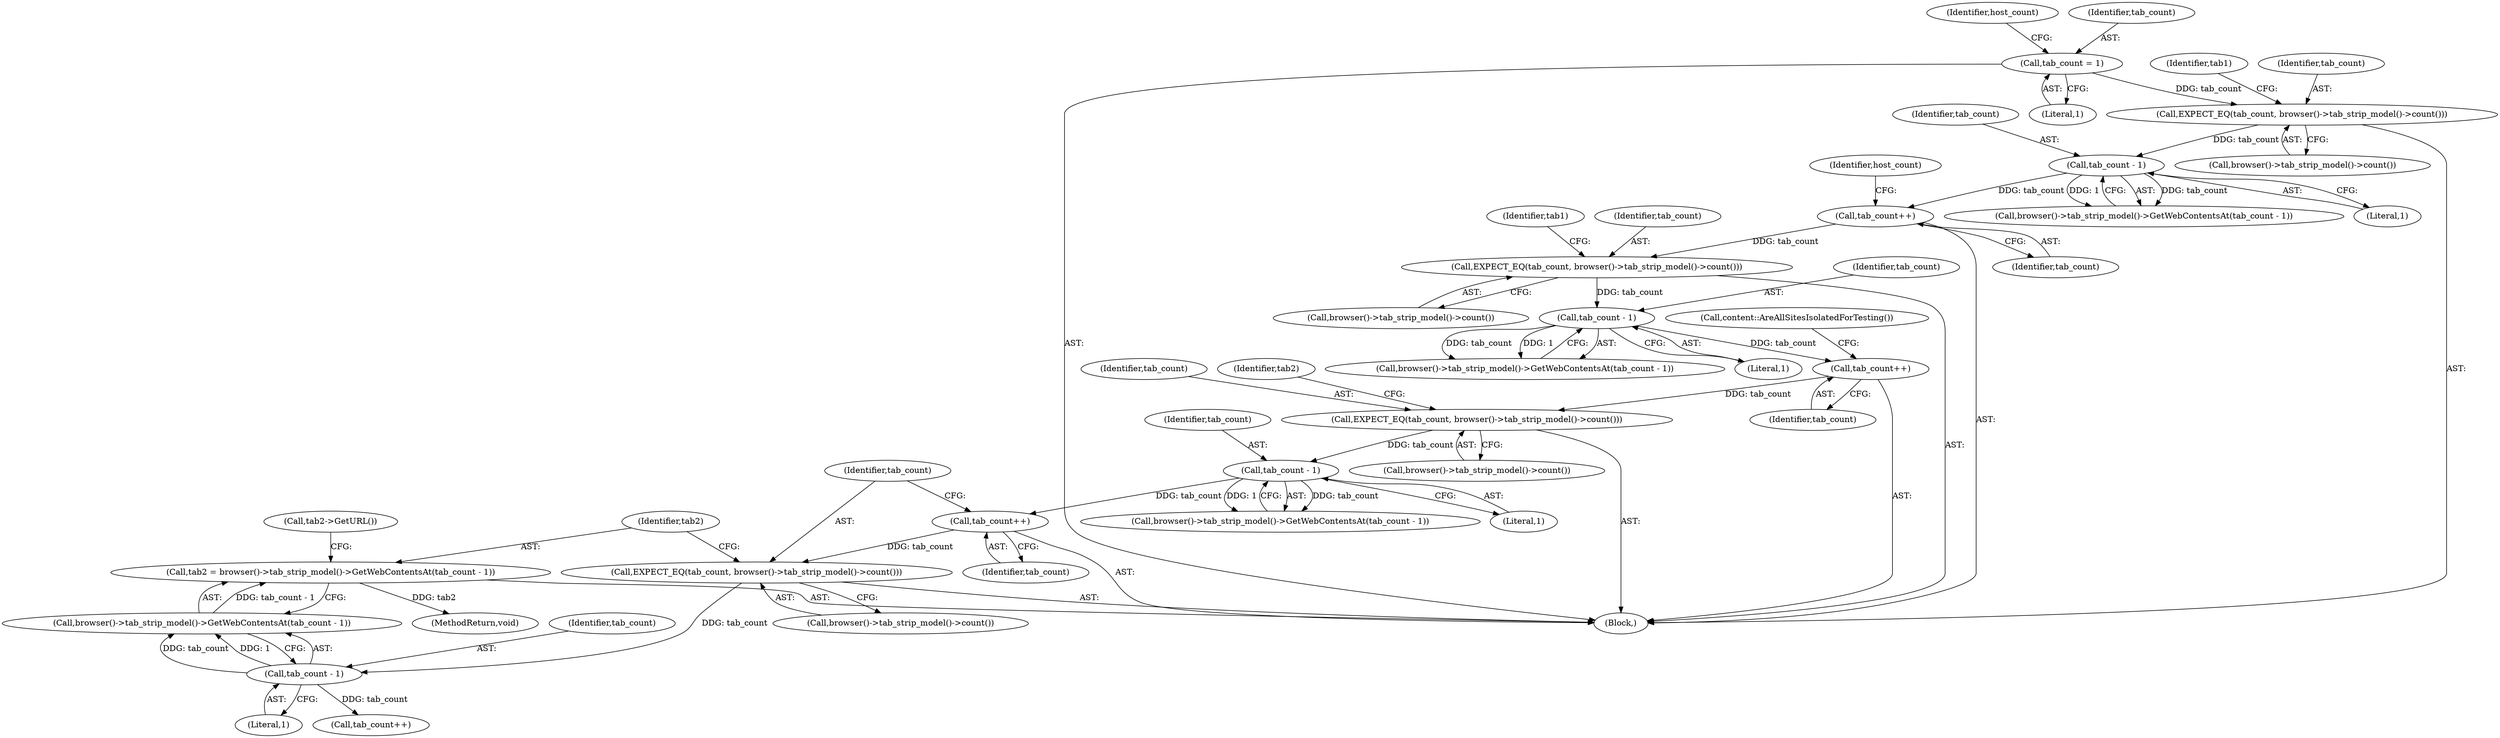 digraph "0_Chrome_1f5ad409dbf5334523931df37598ea49e9849c87@pointer" {
"1000236" [label="(Call,tab2 = browser()->tab_strip_model()->GetWebContentsAt(tab_count - 1))"];
"1000238" [label="(Call,browser()->tab_strip_model()->GetWebContentsAt(tab_count - 1))"];
"1000239" [label="(Call,tab_count - 1)"];
"1000233" [label="(Call,EXPECT_EQ(tab_count, browser()->tab_strip_model()->count()))"];
"1000231" [label="(Call,tab_count++)"];
"1000207" [label="(Call,tab_count - 1)"];
"1000201" [label="(Call,EXPECT_EQ(tab_count, browser()->tab_strip_model()->count()))"];
"1000195" [label="(Call,tab_count++)"];
"1000174" [label="(Call,tab_count - 1)"];
"1000168" [label="(Call,EXPECT_EQ(tab_count, browser()->tab_strip_model()->count()))"];
"1000164" [label="(Call,tab_count++)"];
"1000146" [label="(Call,tab_count - 1)"];
"1000140" [label="(Call,EXPECT_EQ(tab_count, browser()->tab_strip_model()->count()))"];
"1000103" [label="(Call,tab_count = 1)"];
"1000105" [label="(Literal,1)"];
"1000146" [label="(Call,tab_count - 1)"];
"1000203" [label="(Call,browser()->tab_strip_model()->count())"];
"1000145" [label="(Call,browser()->tab_strip_model()->GetWebContentsAt(tab_count - 1))"];
"1000286" [label="(MethodReturn,void)"];
"1000172" [label="(Identifier,tab1)"];
"1000241" [label="(Literal,1)"];
"1000140" [label="(Call,EXPECT_EQ(tab_count, browser()->tab_strip_model()->count()))"];
"1000165" [label="(Identifier,tab_count)"];
"1000232" [label="(Identifier,tab_count)"];
"1000240" [label="(Identifier,tab_count)"];
"1000209" [label="(Literal,1)"];
"1000142" [label="(Call,browser()->tab_strip_model()->count())"];
"1000235" [label="(Call,browser()->tab_strip_model()->count())"];
"1000233" [label="(Call,EXPECT_EQ(tab_count, browser()->tab_strip_model()->count()))"];
"1000237" [label="(Identifier,tab2)"];
"1000236" [label="(Call,tab2 = browser()->tab_strip_model()->GetWebContentsAt(tab_count - 1))"];
"1000170" [label="(Call,browser()->tab_strip_model()->count())"];
"1000258" [label="(Call,tab_count++)"];
"1000234" [label="(Identifier,tab_count)"];
"1000206" [label="(Call,browser()->tab_strip_model()->GetWebContentsAt(tab_count - 1))"];
"1000175" [label="(Identifier,tab_count)"];
"1000164" [label="(Call,tab_count++)"];
"1000168" [label="(Call,EXPECT_EQ(tab_count, browser()->tab_strip_model()->count()))"];
"1000176" [label="(Literal,1)"];
"1000144" [label="(Identifier,tab1)"];
"1000147" [label="(Identifier,tab_count)"];
"1000243" [label="(Call,tab2->GetURL())"];
"1000167" [label="(Identifier,host_count)"];
"1000198" [label="(Call,content::AreAllSitesIsolatedForTesting())"];
"1000148" [label="(Literal,1)"];
"1000195" [label="(Call,tab_count++)"];
"1000108" [label="(Identifier,host_count)"];
"1000196" [label="(Identifier,tab_count)"];
"1000174" [label="(Call,tab_count - 1)"];
"1000208" [label="(Identifier,tab_count)"];
"1000169" [label="(Identifier,tab_count)"];
"1000238" [label="(Call,browser()->tab_strip_model()->GetWebContentsAt(tab_count - 1))"];
"1000231" [label="(Call,tab_count++)"];
"1000101" [label="(Block,)"];
"1000173" [label="(Call,browser()->tab_strip_model()->GetWebContentsAt(tab_count - 1))"];
"1000207" [label="(Call,tab_count - 1)"];
"1000239" [label="(Call,tab_count - 1)"];
"1000205" [label="(Identifier,tab2)"];
"1000141" [label="(Identifier,tab_count)"];
"1000202" [label="(Identifier,tab_count)"];
"1000201" [label="(Call,EXPECT_EQ(tab_count, browser()->tab_strip_model()->count()))"];
"1000104" [label="(Identifier,tab_count)"];
"1000103" [label="(Call,tab_count = 1)"];
"1000236" -> "1000101"  [label="AST: "];
"1000236" -> "1000238"  [label="CFG: "];
"1000237" -> "1000236"  [label="AST: "];
"1000238" -> "1000236"  [label="AST: "];
"1000243" -> "1000236"  [label="CFG: "];
"1000236" -> "1000286"  [label="DDG: tab2"];
"1000238" -> "1000236"  [label="DDG: tab_count - 1"];
"1000238" -> "1000239"  [label="CFG: "];
"1000239" -> "1000238"  [label="AST: "];
"1000239" -> "1000238"  [label="DDG: tab_count"];
"1000239" -> "1000238"  [label="DDG: 1"];
"1000239" -> "1000241"  [label="CFG: "];
"1000240" -> "1000239"  [label="AST: "];
"1000241" -> "1000239"  [label="AST: "];
"1000233" -> "1000239"  [label="DDG: tab_count"];
"1000239" -> "1000258"  [label="DDG: tab_count"];
"1000233" -> "1000101"  [label="AST: "];
"1000233" -> "1000235"  [label="CFG: "];
"1000234" -> "1000233"  [label="AST: "];
"1000235" -> "1000233"  [label="AST: "];
"1000237" -> "1000233"  [label="CFG: "];
"1000231" -> "1000233"  [label="DDG: tab_count"];
"1000231" -> "1000101"  [label="AST: "];
"1000231" -> "1000232"  [label="CFG: "];
"1000232" -> "1000231"  [label="AST: "];
"1000234" -> "1000231"  [label="CFG: "];
"1000207" -> "1000231"  [label="DDG: tab_count"];
"1000207" -> "1000206"  [label="AST: "];
"1000207" -> "1000209"  [label="CFG: "];
"1000208" -> "1000207"  [label="AST: "];
"1000209" -> "1000207"  [label="AST: "];
"1000206" -> "1000207"  [label="CFG: "];
"1000207" -> "1000206"  [label="DDG: tab_count"];
"1000207" -> "1000206"  [label="DDG: 1"];
"1000201" -> "1000207"  [label="DDG: tab_count"];
"1000201" -> "1000101"  [label="AST: "];
"1000201" -> "1000203"  [label="CFG: "];
"1000202" -> "1000201"  [label="AST: "];
"1000203" -> "1000201"  [label="AST: "];
"1000205" -> "1000201"  [label="CFG: "];
"1000195" -> "1000201"  [label="DDG: tab_count"];
"1000195" -> "1000101"  [label="AST: "];
"1000195" -> "1000196"  [label="CFG: "];
"1000196" -> "1000195"  [label="AST: "];
"1000198" -> "1000195"  [label="CFG: "];
"1000174" -> "1000195"  [label="DDG: tab_count"];
"1000174" -> "1000173"  [label="AST: "];
"1000174" -> "1000176"  [label="CFG: "];
"1000175" -> "1000174"  [label="AST: "];
"1000176" -> "1000174"  [label="AST: "];
"1000173" -> "1000174"  [label="CFG: "];
"1000174" -> "1000173"  [label="DDG: tab_count"];
"1000174" -> "1000173"  [label="DDG: 1"];
"1000168" -> "1000174"  [label="DDG: tab_count"];
"1000168" -> "1000101"  [label="AST: "];
"1000168" -> "1000170"  [label="CFG: "];
"1000169" -> "1000168"  [label="AST: "];
"1000170" -> "1000168"  [label="AST: "];
"1000172" -> "1000168"  [label="CFG: "];
"1000164" -> "1000168"  [label="DDG: tab_count"];
"1000164" -> "1000101"  [label="AST: "];
"1000164" -> "1000165"  [label="CFG: "];
"1000165" -> "1000164"  [label="AST: "];
"1000167" -> "1000164"  [label="CFG: "];
"1000146" -> "1000164"  [label="DDG: tab_count"];
"1000146" -> "1000145"  [label="AST: "];
"1000146" -> "1000148"  [label="CFG: "];
"1000147" -> "1000146"  [label="AST: "];
"1000148" -> "1000146"  [label="AST: "];
"1000145" -> "1000146"  [label="CFG: "];
"1000146" -> "1000145"  [label="DDG: tab_count"];
"1000146" -> "1000145"  [label="DDG: 1"];
"1000140" -> "1000146"  [label="DDG: tab_count"];
"1000140" -> "1000101"  [label="AST: "];
"1000140" -> "1000142"  [label="CFG: "];
"1000141" -> "1000140"  [label="AST: "];
"1000142" -> "1000140"  [label="AST: "];
"1000144" -> "1000140"  [label="CFG: "];
"1000103" -> "1000140"  [label="DDG: tab_count"];
"1000103" -> "1000101"  [label="AST: "];
"1000103" -> "1000105"  [label="CFG: "];
"1000104" -> "1000103"  [label="AST: "];
"1000105" -> "1000103"  [label="AST: "];
"1000108" -> "1000103"  [label="CFG: "];
}
